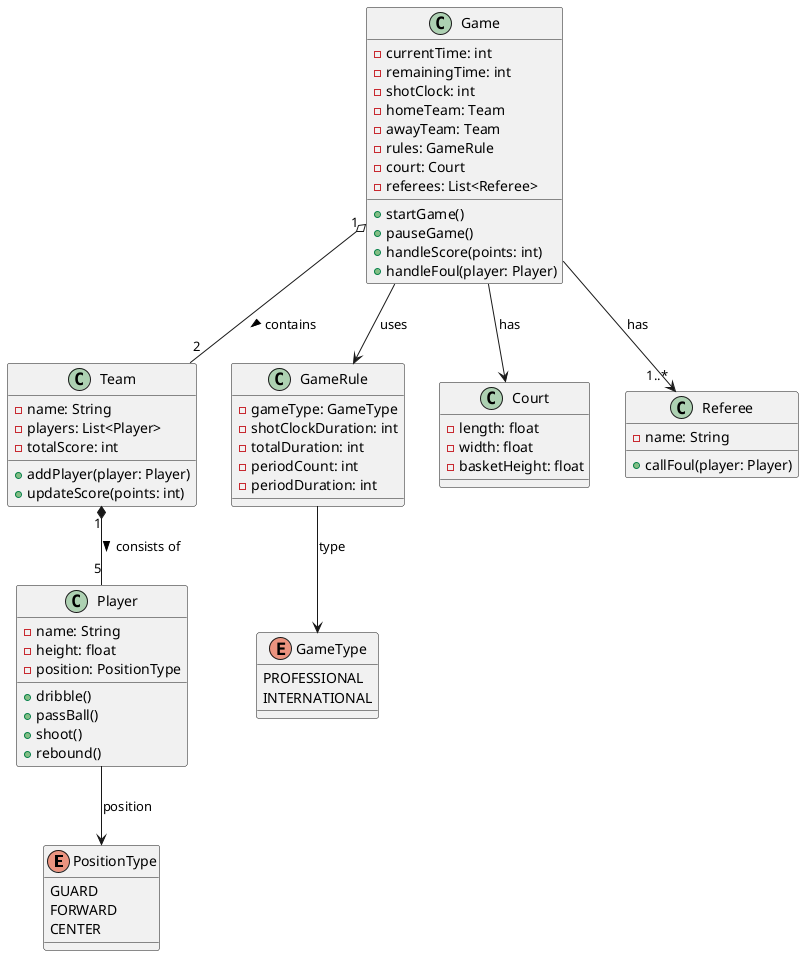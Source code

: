 @startuml
enum PositionType {
    GUARD
    FORWARD
    CENTER
}

enum GameType {
    PROFESSIONAL
    INTERNATIONAL
}

class Game {
    - currentTime: int
    - remainingTime: int
    - shotClock: int
    - homeTeam: Team
    - awayTeam: Team
    - rules: GameRule
    - court: Court
    - referees: List<Referee>
    + startGame()
    + pauseGame()
    + handleScore(points: int)
    + handleFoul(player: Player)
}

class Team {
    - name: String
    - players: List<Player>
    - totalScore: int
    + addPlayer(player: Player)
    + updateScore(points: int)
}

class Player {
    - name: String
    - height: float
    - position: PositionType
    + dribble()
    + passBall()
    + shoot()
    + rebound()
}

class GameRule {
    - gameType: GameType
    - shotClockDuration: int
    - totalDuration: int
    - periodCount: int
    - periodDuration: int
}

class Court {
    - length: float
    - width: float
    - basketHeight: float
}

class Referee {
    - name: String
    + callFoul(player: Player)
}

Game "1" o-- "2" Team : contains >
Team "1" *-- "5" Player : consists of >
Game --> GameRule : uses
Game --> Court : has
Game --> "1..*" Referee : has
Player --> PositionType : position
GameRule --> GameType : type
@enduml